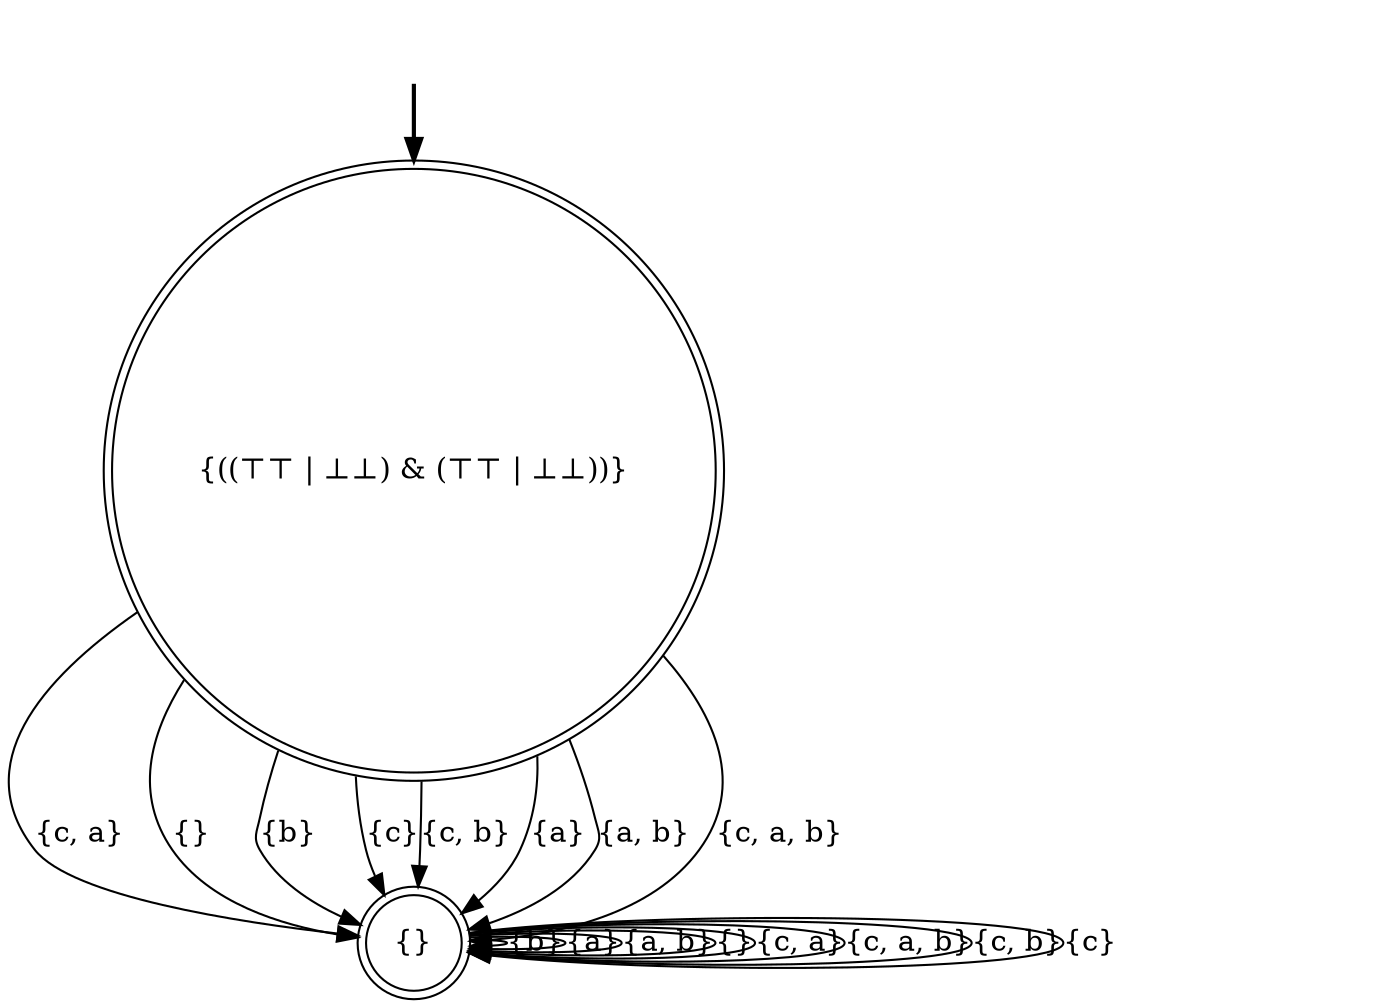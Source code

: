 digraph {
	fake0 [style=invisible]
	"{((⊤⊤ | ⊥⊥) & (⊤⊤ | ⊥⊥))}" [root=true shape=doublecircle]
	"{}" [shape=doublecircle]
	fake0 -> "{((⊤⊤ | ⊥⊥) & (⊤⊤ | ⊥⊥))}" [style=bold]
	"{((⊤⊤ | ⊥⊥) & (⊤⊤ | ⊥⊥))}" -> "{}" [label="{c, a}"]
	"{((⊤⊤ | ⊥⊥) & (⊤⊤ | ⊥⊥))}" -> "{}" [label="{}"]
	"{}" -> "{}" [label="{b}"]
	"{((⊤⊤ | ⊥⊥) & (⊤⊤ | ⊥⊥))}" -> "{}" [label="{b}"]
	"{}" -> "{}" [label="{a}"]
	"{}" -> "{}" [label="{a, b}"]
	"{}" -> "{}" [label="{}"]
	"{}" -> "{}" [label="{c, a}"]
	"{}" -> "{}" [label="{c, a, b}"]
	"{((⊤⊤ | ⊥⊥) & (⊤⊤ | ⊥⊥))}" -> "{}" [label="{c}"]
	"{((⊤⊤ | ⊥⊥) & (⊤⊤ | ⊥⊥))}" -> "{}" [label="{c, b}"]
	"{}" -> "{}" [label="{c, b}"]
	"{((⊤⊤ | ⊥⊥) & (⊤⊤ | ⊥⊥))}" -> "{}" [label="{a}"]
	"{((⊤⊤ | ⊥⊥) & (⊤⊤ | ⊥⊥))}" -> "{}" [label="{a, b}"]
	"{((⊤⊤ | ⊥⊥) & (⊤⊤ | ⊥⊥))}" -> "{}" [label="{c, a, b}"]
	"{}" -> "{}" [label="{c}"]
}
